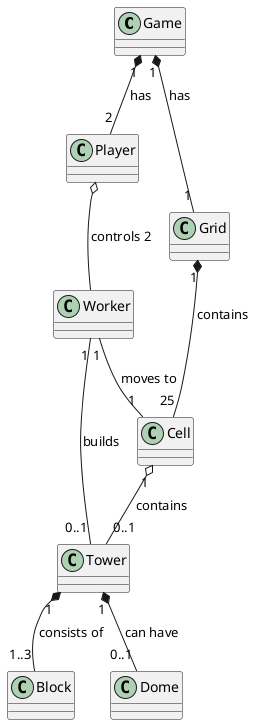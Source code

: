 @startuml
' Entities
class Game {
}

class Player {
}

class Worker {
}

class Grid {
}

class Cell {
}

class Tower {
}

class Block {
}

class Dome {
}


Game "1"*-- "2"Player : has
Game "1"*-- "1"Grid : has
Player o-- Worker : controls 2
Grid "1" *-- "25"Cell : contains

Cell "1" o-- "0..1" Tower : contains
Tower "1" *-- "1..3" Block : consists of
Tower "1" *-- "0..1"Dome : can have
Worker "1" -- "1" Cell : moves to
Worker "1" -- "0..1" Tower : builds

@enduml
